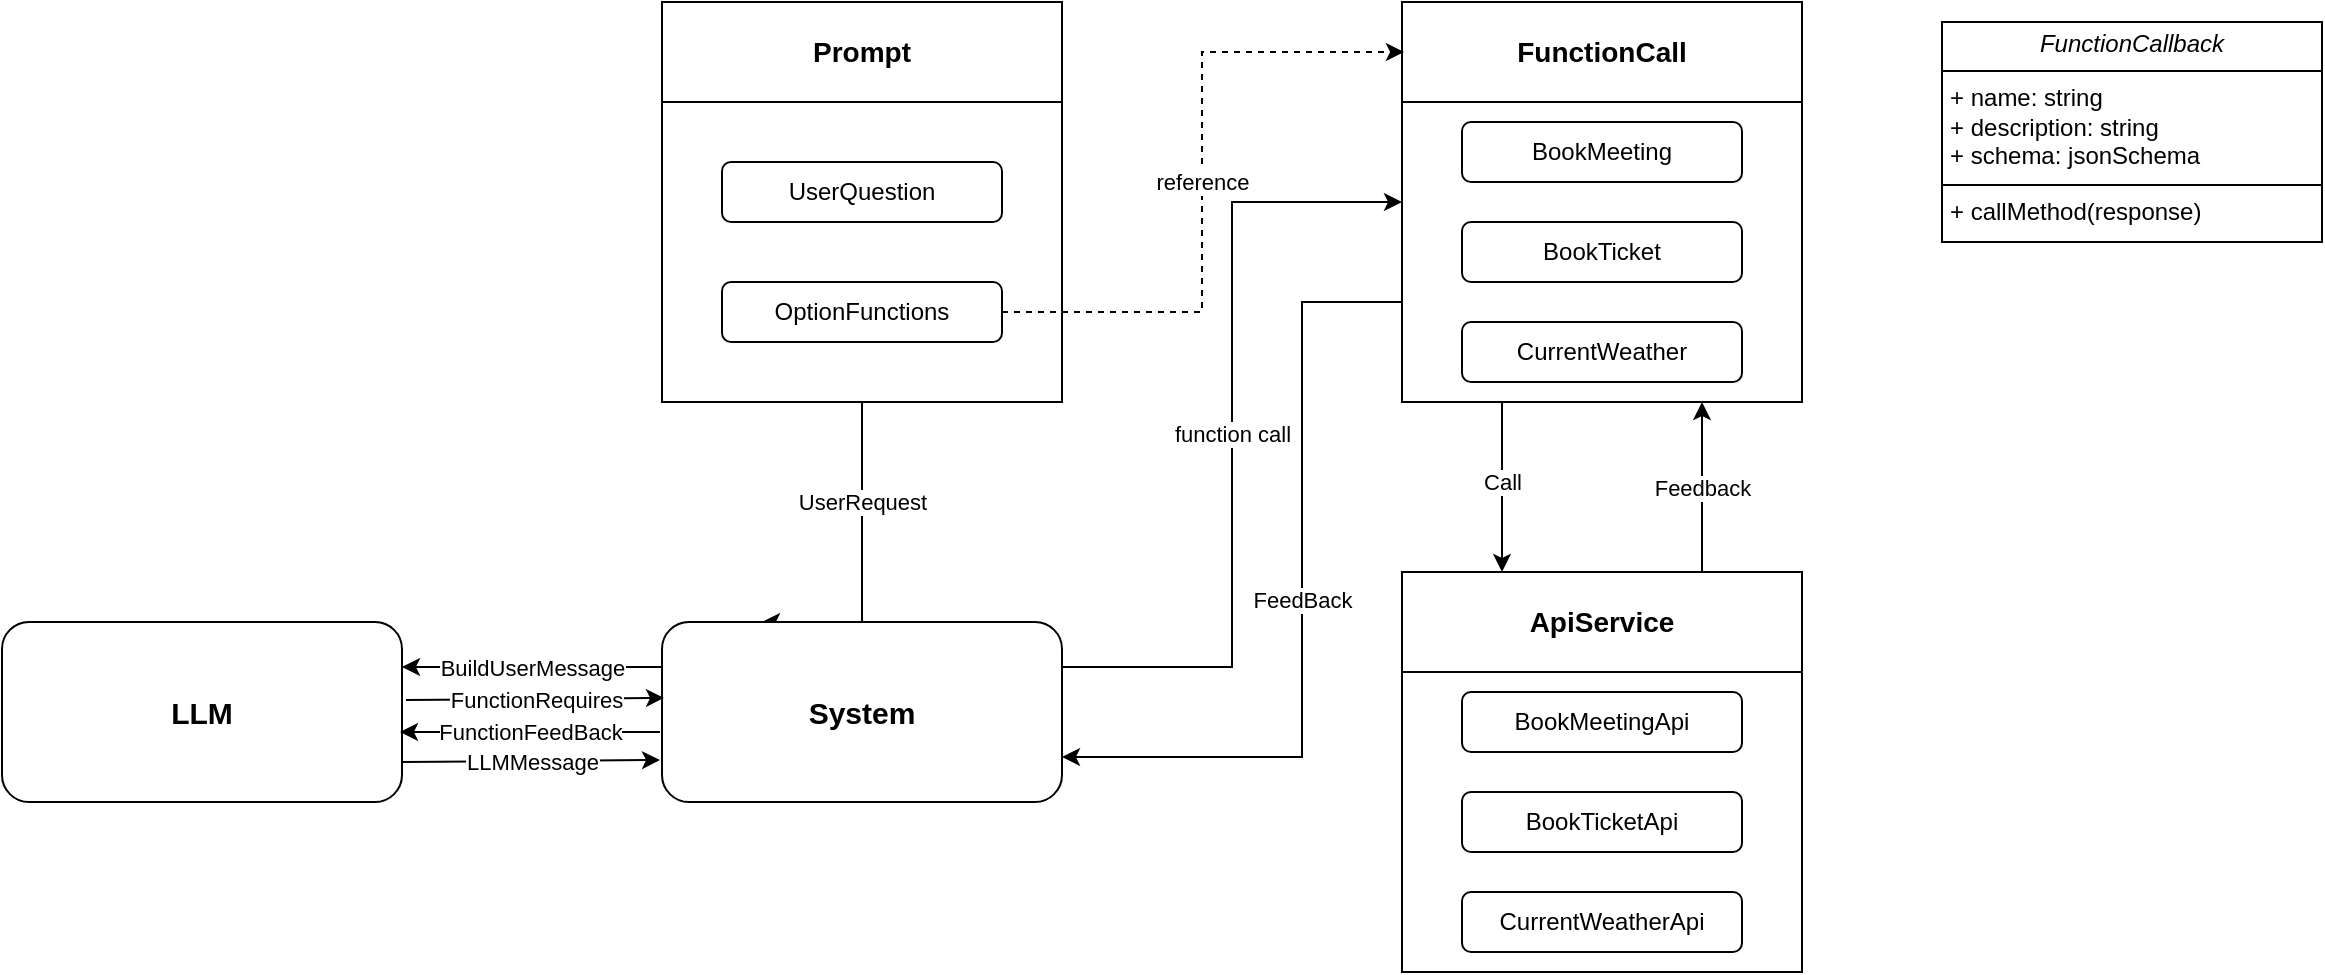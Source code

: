 <mxfile version="24.0.4" type="github">
  <diagram id="C5RBs43oDa-KdzZeNtuy" name="Page-1">
    <mxGraphModel dx="2013" dy="736" grid="1" gridSize="10" guides="1" tooltips="1" connect="1" arrows="1" fold="1" page="1" pageScale="1" pageWidth="827" pageHeight="1169" math="0" shadow="0">
      <root>
        <mxCell id="WIyWlLk6GJQsqaUBKTNV-0" />
        <mxCell id="WIyWlLk6GJQsqaUBKTNV-1" parent="WIyWlLk6GJQsqaUBKTNV-0" />
        <mxCell id="JeXsBqSKZBZuM83j5KNu-36" style="edgeStyle=orthogonalEdgeStyle;rounded=0;orthogonalLoop=1;jettySize=auto;html=1;exitX=0.25;exitY=1;exitDx=0;exitDy=0;entryX=0.25;entryY=0;entryDx=0;entryDy=0;" edge="1" parent="WIyWlLk6GJQsqaUBKTNV-1" source="JeXsBqSKZBZuM83j5KNu-1" target="JeXsBqSKZBZuM83j5KNu-35">
          <mxGeometry relative="1" as="geometry">
            <Array as="points">
              <mxPoint x="-330" y="280" />
              <mxPoint x="-330" y="390" />
            </Array>
          </mxGeometry>
        </mxCell>
        <mxCell id="JeXsBqSKZBZuM83j5KNu-37" value="UserRequest" style="edgeLabel;html=1;align=center;verticalAlign=middle;resizable=0;points=[];" vertex="1" connectable="0" parent="JeXsBqSKZBZuM83j5KNu-36">
          <mxGeometry x="-0.42" relative="1" as="geometry">
            <mxPoint y="39" as="offset" />
          </mxGeometry>
        </mxCell>
        <mxCell id="JeXsBqSKZBZuM83j5KNu-1" value="Prompt" style="swimlane;startSize=50;fontSize=14;whiteSpace=wrap;" vertex="1" parent="WIyWlLk6GJQsqaUBKTNV-1">
          <mxGeometry x="-430" y="80" width="200" height="200" as="geometry" />
        </mxCell>
        <mxCell id="JeXsBqSKZBZuM83j5KNu-2" value="UserQuestion" style="rounded=1;whiteSpace=wrap;html=1;" vertex="1" parent="JeXsBqSKZBZuM83j5KNu-1">
          <mxGeometry x="30" y="80" width="140" height="30" as="geometry" />
        </mxCell>
        <mxCell id="JeXsBqSKZBZuM83j5KNu-3" value="OptionFunctions" style="rounded=1;whiteSpace=wrap;html=1;" vertex="1" parent="JeXsBqSKZBZuM83j5KNu-1">
          <mxGeometry x="30" y="140" width="140" height="30" as="geometry" />
        </mxCell>
        <mxCell id="JeXsBqSKZBZuM83j5KNu-26" style="edgeStyle=orthogonalEdgeStyle;rounded=0;orthogonalLoop=1;jettySize=auto;html=1;exitX=0.25;exitY=1;exitDx=0;exitDy=0;entryX=0.25;entryY=0;entryDx=0;entryDy=0;" edge="1" parent="WIyWlLk6GJQsqaUBKTNV-1" source="JeXsBqSKZBZuM83j5KNu-4" target="JeXsBqSKZBZuM83j5KNu-18">
          <mxGeometry relative="1" as="geometry" />
        </mxCell>
        <mxCell id="JeXsBqSKZBZuM83j5KNu-27" value="Call" style="edgeLabel;html=1;align=center;verticalAlign=middle;resizable=0;points=[];" vertex="1" connectable="0" parent="JeXsBqSKZBZuM83j5KNu-26">
          <mxGeometry x="-0.412" relative="1" as="geometry">
            <mxPoint y="15" as="offset" />
          </mxGeometry>
        </mxCell>
        <mxCell id="JeXsBqSKZBZuM83j5KNu-28" style="edgeStyle=orthogonalEdgeStyle;rounded=0;orthogonalLoop=1;jettySize=auto;html=1;exitX=0.75;exitY=1;exitDx=0;exitDy=0;entryX=0.75;entryY=0;entryDx=0;entryDy=0;endArrow=none;endFill=0;startArrow=classic;startFill=1;" edge="1" parent="WIyWlLk6GJQsqaUBKTNV-1" source="JeXsBqSKZBZuM83j5KNu-4" target="JeXsBqSKZBZuM83j5KNu-18">
          <mxGeometry relative="1" as="geometry" />
        </mxCell>
        <mxCell id="JeXsBqSKZBZuM83j5KNu-29" value="Feedback" style="edgeLabel;html=1;align=center;verticalAlign=middle;resizable=0;points=[];" vertex="1" connectable="0" parent="JeXsBqSKZBZuM83j5KNu-28">
          <mxGeometry relative="1" as="geometry">
            <mxPoint as="offset" />
          </mxGeometry>
        </mxCell>
        <mxCell id="JeXsBqSKZBZuM83j5KNu-46" style="edgeStyle=orthogonalEdgeStyle;rounded=0;orthogonalLoop=1;jettySize=auto;html=1;exitX=0;exitY=0.75;exitDx=0;exitDy=0;entryX=1;entryY=0.75;entryDx=0;entryDy=0;" edge="1" parent="WIyWlLk6GJQsqaUBKTNV-1" source="JeXsBqSKZBZuM83j5KNu-4" target="JeXsBqSKZBZuM83j5KNu-35">
          <mxGeometry relative="1" as="geometry">
            <Array as="points">
              <mxPoint x="-110" y="230" />
              <mxPoint x="-110" y="458" />
            </Array>
          </mxGeometry>
        </mxCell>
        <mxCell id="JeXsBqSKZBZuM83j5KNu-47" value="FeedBack" style="edgeLabel;html=1;align=center;verticalAlign=middle;resizable=0;points=[];" vertex="1" connectable="0" parent="JeXsBqSKZBZuM83j5KNu-46">
          <mxGeometry relative="1" as="geometry">
            <mxPoint as="offset" />
          </mxGeometry>
        </mxCell>
        <mxCell id="JeXsBqSKZBZuM83j5KNu-4" value="FunctionCall" style="swimlane;startSize=50;fontSize=14;whiteSpace=wrap;" vertex="1" parent="WIyWlLk6GJQsqaUBKTNV-1">
          <mxGeometry x="-60" y="80" width="200" height="200" as="geometry" />
        </mxCell>
        <mxCell id="JeXsBqSKZBZuM83j5KNu-5" value="BookMeeting" style="rounded=1;whiteSpace=wrap;html=1;" vertex="1" parent="JeXsBqSKZBZuM83j5KNu-4">
          <mxGeometry x="30" y="60" width="140" height="30" as="geometry" />
        </mxCell>
        <mxCell id="JeXsBqSKZBZuM83j5KNu-6" value="BookTicket" style="rounded=1;whiteSpace=wrap;html=1;" vertex="1" parent="JeXsBqSKZBZuM83j5KNu-4">
          <mxGeometry x="30" y="110" width="140" height="30" as="geometry" />
        </mxCell>
        <mxCell id="JeXsBqSKZBZuM83j5KNu-7" value="CurrentWeather" style="rounded=1;whiteSpace=wrap;html=1;" vertex="1" parent="JeXsBqSKZBZuM83j5KNu-4">
          <mxGeometry x="30" y="160" width="140" height="30" as="geometry" />
        </mxCell>
        <mxCell id="JeXsBqSKZBZuM83j5KNu-8" value="LLM" style="rounded=1;whiteSpace=wrap;html=1;fontSize=15;fontStyle=1" vertex="1" parent="WIyWlLk6GJQsqaUBKTNV-1">
          <mxGeometry x="-760" y="390" width="200" height="90" as="geometry" />
        </mxCell>
        <mxCell id="JeXsBqSKZBZuM83j5KNu-17" value="&lt;p style=&quot;margin:0px;margin-top:4px;text-align:center;&quot;&gt;&lt;i&gt;FunctionCallback&lt;/i&gt;&lt;/p&gt;&lt;hr size=&quot;1&quot; style=&quot;border-style:solid;&quot;&gt;&lt;p style=&quot;margin:0px;margin-left:4px;&quot;&gt;+ name: string&lt;br&gt;+ description: string&lt;/p&gt;&lt;p style=&quot;margin:0px;margin-left:4px;&quot;&gt;+ schema: jsonSchema&lt;/p&gt;&lt;hr size=&quot;1&quot; style=&quot;border-style:solid;&quot;&gt;&lt;p style=&quot;margin:0px;margin-left:4px;&quot;&gt;+ callMethod(response)&lt;/p&gt;" style="verticalAlign=top;align=left;overflow=fill;html=1;whiteSpace=wrap;" vertex="1" parent="WIyWlLk6GJQsqaUBKTNV-1">
          <mxGeometry x="210" y="90" width="190" height="110" as="geometry" />
        </mxCell>
        <mxCell id="JeXsBqSKZBZuM83j5KNu-18" value="ApiService" style="swimlane;startSize=50;whiteSpace=wrap;fontSize=14;" vertex="1" parent="WIyWlLk6GJQsqaUBKTNV-1">
          <mxGeometry x="-60" y="365" width="200" height="200" as="geometry" />
        </mxCell>
        <mxCell id="JeXsBqSKZBZuM83j5KNu-19" value="BookMeetingApi" style="rounded=1;whiteSpace=wrap;html=1;" vertex="1" parent="JeXsBqSKZBZuM83j5KNu-18">
          <mxGeometry x="30" y="60" width="140" height="30" as="geometry" />
        </mxCell>
        <mxCell id="JeXsBqSKZBZuM83j5KNu-20" value="BookTicketApi" style="rounded=1;whiteSpace=wrap;html=1;" vertex="1" parent="JeXsBqSKZBZuM83j5KNu-18">
          <mxGeometry x="30" y="110" width="140" height="30" as="geometry" />
        </mxCell>
        <mxCell id="JeXsBqSKZBZuM83j5KNu-21" value="CurrentWeatherApi" style="rounded=1;whiteSpace=wrap;html=1;" vertex="1" parent="JeXsBqSKZBZuM83j5KNu-18">
          <mxGeometry x="30" y="160" width="140" height="30" as="geometry" />
        </mxCell>
        <mxCell id="JeXsBqSKZBZuM83j5KNu-24" style="edgeStyle=orthogonalEdgeStyle;rounded=0;orthogonalLoop=1;jettySize=auto;html=1;exitX=1;exitY=0.5;exitDx=0;exitDy=0;entryX=0.005;entryY=0.125;entryDx=0;entryDy=0;entryPerimeter=0;dashed=1;" edge="1" parent="WIyWlLk6GJQsqaUBKTNV-1" source="JeXsBqSKZBZuM83j5KNu-3" target="JeXsBqSKZBZuM83j5KNu-4">
          <mxGeometry relative="1" as="geometry" />
        </mxCell>
        <mxCell id="JeXsBqSKZBZuM83j5KNu-30" value="reference" style="edgeLabel;html=1;align=center;verticalAlign=middle;resizable=0;points=[];" vertex="1" connectable="0" parent="JeXsBqSKZBZuM83j5KNu-24">
          <mxGeometry relative="1" as="geometry">
            <mxPoint as="offset" />
          </mxGeometry>
        </mxCell>
        <mxCell id="JeXsBqSKZBZuM83j5KNu-44" style="edgeStyle=orthogonalEdgeStyle;rounded=0;orthogonalLoop=1;jettySize=auto;html=1;exitX=1;exitY=0.25;exitDx=0;exitDy=0;entryX=0;entryY=0.5;entryDx=0;entryDy=0;" edge="1" parent="WIyWlLk6GJQsqaUBKTNV-1" source="JeXsBqSKZBZuM83j5KNu-35" target="JeXsBqSKZBZuM83j5KNu-4">
          <mxGeometry relative="1" as="geometry" />
        </mxCell>
        <mxCell id="JeXsBqSKZBZuM83j5KNu-45" value="function call" style="edgeLabel;html=1;align=center;verticalAlign=middle;resizable=0;points=[];" vertex="1" connectable="0" parent="JeXsBqSKZBZuM83j5KNu-44">
          <mxGeometry relative="1" as="geometry">
            <mxPoint as="offset" />
          </mxGeometry>
        </mxCell>
        <mxCell id="JeXsBqSKZBZuM83j5KNu-35" value="System" style="rounded=1;whiteSpace=wrap;html=1;fontSize=15;fontStyle=1" vertex="1" parent="WIyWlLk6GJQsqaUBKTNV-1">
          <mxGeometry x="-430" y="390" width="200" height="90" as="geometry" />
        </mxCell>
        <mxCell id="JeXsBqSKZBZuM83j5KNu-40" value="" style="endArrow=classic;html=1;rounded=0;entryX=1;entryY=0.25;entryDx=0;entryDy=0;exitX=0;exitY=0.25;exitDx=0;exitDy=0;" edge="1" parent="WIyWlLk6GJQsqaUBKTNV-1" source="JeXsBqSKZBZuM83j5KNu-35" target="JeXsBqSKZBZuM83j5KNu-8">
          <mxGeometry width="50" height="50" relative="1" as="geometry">
            <mxPoint x="-430" y="400" as="sourcePoint" />
            <mxPoint x="-200" y="350" as="targetPoint" />
          </mxGeometry>
        </mxCell>
        <mxCell id="JeXsBqSKZBZuM83j5KNu-52" value="BuildUserMessage" style="edgeLabel;html=1;align=center;verticalAlign=middle;resizable=0;points=[];" vertex="1" connectable="0" parent="JeXsBqSKZBZuM83j5KNu-40">
          <mxGeometry relative="1" as="geometry">
            <mxPoint as="offset" />
          </mxGeometry>
        </mxCell>
        <mxCell id="JeXsBqSKZBZuM83j5KNu-42" value="" style="endArrow=classic;html=1;rounded=0;exitX=1.01;exitY=0.433;exitDx=0;exitDy=0;exitPerimeter=0;entryX=0.005;entryY=0.422;entryDx=0;entryDy=0;entryPerimeter=0;" edge="1" parent="WIyWlLk6GJQsqaUBKTNV-1" source="JeXsBqSKZBZuM83j5KNu-8" target="JeXsBqSKZBZuM83j5KNu-35">
          <mxGeometry width="50" height="50" relative="1" as="geometry">
            <mxPoint x="-560" y="470" as="sourcePoint" />
            <mxPoint x="-430" y="430" as="targetPoint" />
          </mxGeometry>
        </mxCell>
        <mxCell id="JeXsBqSKZBZuM83j5KNu-43" value="FunctionRequires" style="edgeLabel;html=1;align=center;verticalAlign=middle;resizable=0;points=[];" vertex="1" connectable="0" parent="JeXsBqSKZBZuM83j5KNu-42">
          <mxGeometry relative="1" as="geometry">
            <mxPoint as="offset" />
          </mxGeometry>
        </mxCell>
        <mxCell id="JeXsBqSKZBZuM83j5KNu-48" value="" style="endArrow=classic;html=1;rounded=0;entryX=1;entryY=0.25;entryDx=0;entryDy=0;exitX=0;exitY=0.25;exitDx=0;exitDy=0;" edge="1" parent="WIyWlLk6GJQsqaUBKTNV-1">
          <mxGeometry width="50" height="50" relative="1" as="geometry">
            <mxPoint x="-431" y="445" as="sourcePoint" />
            <mxPoint x="-561" y="445" as="targetPoint" />
          </mxGeometry>
        </mxCell>
        <mxCell id="JeXsBqSKZBZuM83j5KNu-50" value="FunctionFeedBack" style="edgeLabel;html=1;align=center;verticalAlign=middle;resizable=0;points=[];" vertex="1" connectable="0" parent="JeXsBqSKZBZuM83j5KNu-48">
          <mxGeometry relative="1" as="geometry">
            <mxPoint as="offset" />
          </mxGeometry>
        </mxCell>
        <mxCell id="JeXsBqSKZBZuM83j5KNu-53" value="" style="endArrow=classic;html=1;rounded=0;exitX=1.01;exitY=0.433;exitDx=0;exitDy=0;exitPerimeter=0;entryX=0.005;entryY=0.422;entryDx=0;entryDy=0;entryPerimeter=0;" edge="1" parent="WIyWlLk6GJQsqaUBKTNV-1">
          <mxGeometry width="50" height="50" relative="1" as="geometry">
            <mxPoint x="-560" y="460" as="sourcePoint" />
            <mxPoint x="-431" y="459" as="targetPoint" />
          </mxGeometry>
        </mxCell>
        <mxCell id="JeXsBqSKZBZuM83j5KNu-54" value="LLMMessage" style="edgeLabel;html=1;align=center;verticalAlign=middle;resizable=0;points=[];" vertex="1" connectable="0" parent="JeXsBqSKZBZuM83j5KNu-53">
          <mxGeometry relative="1" as="geometry">
            <mxPoint as="offset" />
          </mxGeometry>
        </mxCell>
      </root>
    </mxGraphModel>
  </diagram>
</mxfile>
